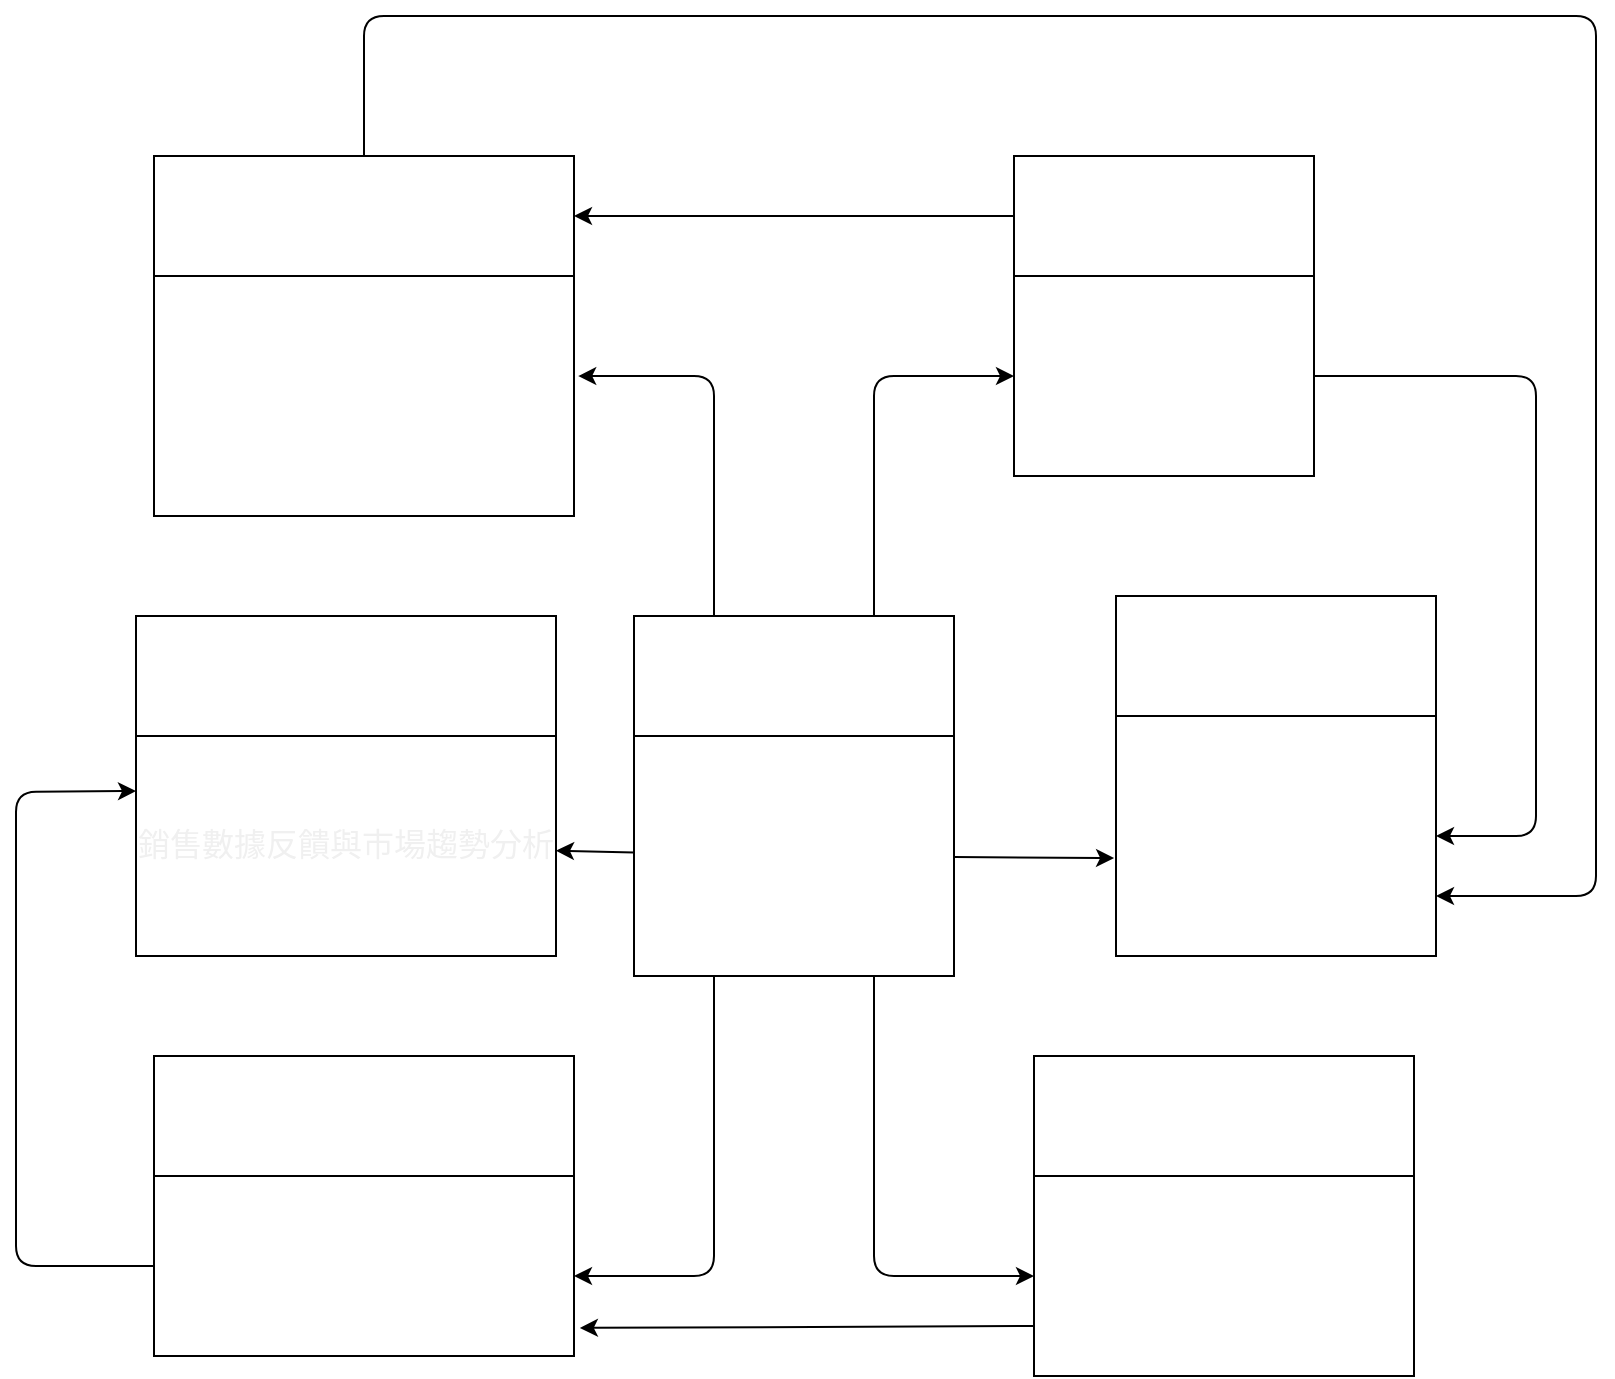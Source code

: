 <mxfile>
    <diagram id="B-G2HXNeeu_eZ5Rx-oCL" name="第1頁">
        <mxGraphModel dx="1216" dy="710" grid="1" gridSize="10" guides="1" tooltips="1" connect="1" arrows="1" fold="1" page="1" pageScale="1" pageWidth="827" pageHeight="1169" math="0" shadow="0">
            <root>
                <mxCell id="0"/>
                <mxCell id="1" parent="0"/>
                <mxCell id="41" style="edgeStyle=none;html=1;entryX=0;entryY=0;entryDx=0;entryDy=0;fontSize=16;fontColor=#FFFFFF;" edge="1" parent="1" source="5" target="6">
                    <mxGeometry relative="1" as="geometry"/>
                </mxCell>
                <mxCell id="5" value="&lt;font style=&quot;font-size: 16px;&quot;&gt;代銷管理者&lt;/font&gt;" style="rounded=0;whiteSpace=wrap;html=1;fillColor=none;fontColor=#FFFFFF;" vertex="1" parent="1">
                    <mxGeometry x="79" y="130" width="210" height="60" as="geometry"/>
                </mxCell>
                <mxCell id="45" style="edgeStyle=none;html=1;entryX=1;entryY=0.75;entryDx=0;entryDy=0;fontSize=16;fontColor=#FFFFFF;exitX=0.5;exitY=0;exitDx=0;exitDy=0;" edge="1" parent="1" source="5" target="24">
                    <mxGeometry relative="1" as="geometry">
                        <Array as="points">
                            <mxPoint x="184" y="60"/>
                            <mxPoint x="800" y="60"/>
                            <mxPoint x="800" y="500"/>
                        </Array>
                    </mxGeometry>
                </mxCell>
                <mxCell id="6" value="&lt;font style=&quot;font-size: 16px;&quot;&gt;代銷分配通知&lt;br&gt;申請審核與代銷分配決策&lt;br&gt;市場需求與供給分析&lt;/font&gt;" style="rounded=0;whiteSpace=wrap;html=1;fillColor=none;fontColor=#FFFFFF;" vertex="1" parent="1">
                    <mxGeometry x="79" y="190" width="210" height="120" as="geometry"/>
                </mxCell>
                <mxCell id="19" value="&lt;font style=&quot;font-size: 16px;&quot;&gt;房地產買賣市場&lt;/font&gt;" style="rounded=0;whiteSpace=wrap;html=1;fillColor=none;fontColor=#FFFFFF;" vertex="1" parent="1">
                    <mxGeometry x="70" y="360" width="210" height="60" as="geometry"/>
                </mxCell>
                <mxCell id="20" value="&lt;br&gt;&lt;table style=&quot;color: rgb(240, 240, 240); border-collapse: collapse; margin-bottom: 16px; margin-top: 0px; border-spacing: 0px; display: block; width: max-content; max-width: 100%; overflow: auto; position: relative; font-family: -apple-system, BlinkMacSystemFont, &amp;quot;Segoe UI&amp;quot;, &amp;quot;Noto Sans&amp;quot;, Helvetica, Arial, sans-serif, &amp;quot;Apple Color Emoji&amp;quot;, &amp;quot;Segoe UI Emoji&amp;quot;; font-size: 16px; text-align: start;&quot; dir=&quot;auto&quot; class=&quot;code-line&quot; data-line=&quot;0&quot;&gt;&lt;tbody style=&quot;position: relative;&quot; dir=&quot;auto&quot; class=&quot;code-line&quot; data-line=&quot;2&quot;&gt;&lt;tr style=&quot;border-top: 1px solid var(--color-border-muted); background-color: var(--color-canvas-subtle); position: relative;&quot; dir=&quot;auto&quot; class=&quot;code-line&quot; data-line=&quot;7&quot;&gt;&lt;td style=&quot;border: 1px solid var(--color-border-default); padding: 6px 13px;&quot;&gt;&lt;font color=&quot;#ffffff&quot;&gt;市場需求與供給分析&lt;br&gt;&lt;/font&gt;銷售數據反饋與市場趨勢分析&lt;font color=&quot;#ffffff&quot;&gt;&lt;br&gt;&lt;br&gt;&lt;/font&gt;&lt;/td&gt;&lt;/tr&gt;&lt;/tbody&gt;&lt;/table&gt;" style="rounded=0;whiteSpace=wrap;html=1;fillColor=none;fontColor=#FFFFFF;" vertex="1" parent="1">
                    <mxGeometry x="70" y="420" width="210" height="110" as="geometry"/>
                </mxCell>
                <mxCell id="21" value="&lt;font style=&quot;font-size: 16px;&quot;&gt;房地產開發公司&lt;/font&gt;" style="rounded=0;whiteSpace=wrap;html=1;fillColor=none;fontColor=#FFFFFF;" vertex="1" parent="1">
                    <mxGeometry x="79" y="580" width="210" height="60" as="geometry"/>
                </mxCell>
                <mxCell id="44" style="edgeStyle=none;html=1;entryX=0;entryY=0.25;entryDx=0;entryDy=0;fontSize=16;fontColor=#FFFFFF;" edge="1" parent="1" source="22" target="20">
                    <mxGeometry relative="1" as="geometry">
                        <Array as="points">
                            <mxPoint x="10" y="685"/>
                            <mxPoint x="10" y="448"/>
                        </Array>
                    </mxGeometry>
                </mxCell>
                <mxCell id="22" value="&lt;span style=&quot;font-family: -apple-system, BlinkMacSystemFont, &amp;quot;Segoe UI&amp;quot;, &amp;quot;Noto Sans&amp;quot;, Helvetica, Arial, sans-serif, &amp;quot;Apple Color Emoji&amp;quot;, &amp;quot;Segoe UI Emoji&amp;quot;; font-size: 16px; text-align: start;&quot;&gt;市場需求與供給分析&lt;br&gt;&lt;/span&gt;&lt;span style=&quot;font-family: -apple-system, BlinkMacSystemFont, &amp;quot;Segoe UI&amp;quot;, &amp;quot;Noto Sans&amp;quot;, Helvetica, Arial, sans-serif, &amp;quot;Apple Color Emoji&amp;quot;, &amp;quot;Segoe UI Emoji&amp;quot;; font-size: 16px; text-align: start;&quot;&gt;銷售數據反饋與市場趨勢分析&lt;/span&gt;&lt;span style=&quot;font-family: -apple-system, BlinkMacSystemFont, &amp;quot;Segoe UI&amp;quot;, &amp;quot;Noto Sans&amp;quot;, Helvetica, Arial, sans-serif, &amp;quot;Apple Color Emoji&amp;quot;, &amp;quot;Segoe UI Emoji&amp;quot;; font-size: 16px; text-align: start;&quot;&gt;&lt;br&gt;&lt;br&gt;&lt;/span&gt;" style="rounded=0;whiteSpace=wrap;html=1;fillColor=none;fontColor=#FFFFFF;" vertex="1" parent="1">
                    <mxGeometry x="79" y="640" width="210" height="90" as="geometry"/>
                </mxCell>
                <mxCell id="23" value="&lt;font style=&quot;font-size: 16px;&quot;&gt;代銷公司管理者&lt;/font&gt;" style="rounded=0;whiteSpace=wrap;html=1;fillColor=none;fontColor=#FFFFFF;" vertex="1" parent="1">
                    <mxGeometry x="560" y="350" width="160" height="60" as="geometry"/>
                </mxCell>
                <mxCell id="24" value="&lt;span style=&quot;font-family: -apple-system, BlinkMacSystemFont, &amp;quot;Segoe UI&amp;quot;, &amp;quot;Noto Sans&amp;quot;, Helvetica, Arial, sans-serif, &amp;quot;Apple Color Emoji&amp;quot;, &amp;quot;Segoe UI Emoji&amp;quot;; font-size: 16px; text-align: start;&quot;&gt;系統上線及使用培訓&lt;br&gt;&lt;/span&gt;&lt;span style=&quot;font-family: -apple-system, BlinkMacSystemFont, &amp;quot;Segoe UI&amp;quot;, &amp;quot;Noto Sans&amp;quot;, Helvetica, Arial, sans-serif, &amp;quot;Apple Color Emoji&amp;quot;, &amp;quot;Segoe UI Emoji&amp;quot;; font-size: 16px; text-align: start;&quot;&gt;代銷分配通知&lt;/span&gt;&lt;span style=&quot;font-family: -apple-system, BlinkMacSystemFont, &amp;quot;Segoe UI&amp;quot;, &amp;quot;Noto Sans&amp;quot;, Helvetica, Arial, sans-serif, &amp;quot;Apple Color Emoji&amp;quot;, &amp;quot;Segoe UI Emoji&amp;quot;; font-size: 16px; text-align: start;&quot;&gt;&lt;br&gt;&lt;/span&gt;" style="rounded=0;whiteSpace=wrap;html=1;fillColor=none;fontColor=#FFFFFF;" vertex="1" parent="1">
                    <mxGeometry x="560" y="410" width="160" height="120" as="geometry"/>
                </mxCell>
                <mxCell id="40" style="edgeStyle=none;html=1;fontSize=16;fontColor=#FFFFFF;entryX=1;entryY=0.5;entryDx=0;entryDy=0;" edge="1" parent="1" source="25" target="5">
                    <mxGeometry relative="1" as="geometry">
                        <mxPoint x="300" y="160" as="targetPoint"/>
                    </mxGeometry>
                </mxCell>
                <mxCell id="25" value="&lt;font style=&quot;font-size: 16px;&quot;&gt;現場即時參觀買家&lt;/font&gt;" style="rounded=0;whiteSpace=wrap;html=1;fillColor=none;fontColor=#FFFFFF;" vertex="1" parent="1">
                    <mxGeometry x="509" y="130" width="150" height="60" as="geometry"/>
                </mxCell>
                <mxCell id="43" style="edgeStyle=none;html=1;entryX=1;entryY=0.5;entryDx=0;entryDy=0;fontSize=16;fontColor=#FFFFFF;" edge="1" parent="1" source="26" target="24">
                    <mxGeometry relative="1" as="geometry">
                        <Array as="points">
                            <mxPoint x="770" y="240"/>
                            <mxPoint x="770" y="470"/>
                        </Array>
                    </mxGeometry>
                </mxCell>
                <mxCell id="26" value="&lt;span style=&quot;font-family: -apple-system, BlinkMacSystemFont, &amp;quot;Segoe UI&amp;quot;, &amp;quot;Noto Sans&amp;quot;, Helvetica, Arial, sans-serif, &amp;quot;Apple Color Emoji&amp;quot;, &amp;quot;Segoe UI Emoji&amp;quot;; font-size: 16px; text-align: start;&quot;&gt;預約成功/失敗通知&lt;br&gt;&lt;/span&gt;&lt;span style=&quot;font-family: -apple-system, BlinkMacSystemFont, &amp;quot;Segoe UI&amp;quot;, &amp;quot;Noto Sans&amp;quot;, Helvetica, Arial, sans-serif, &amp;quot;Apple Color Emoji&amp;quot;, &amp;quot;Segoe UI Emoji&amp;quot;; font-size: 16px; text-align: start;&quot;&gt;代銷分配通知&lt;/span&gt;&lt;span style=&quot;font-family: -apple-system, BlinkMacSystemFont, &amp;quot;Segoe UI&amp;quot;, &amp;quot;Noto Sans&amp;quot;, Helvetica, Arial, sans-serif, &amp;quot;Apple Color Emoji&amp;quot;, &amp;quot;Segoe UI Emoji&amp;quot;; font-size: 16px; text-align: start;&quot;&gt;&lt;br&gt;&lt;/span&gt;" style="rounded=0;whiteSpace=wrap;html=1;fillColor=none;fontColor=#FFFFFF;" vertex="1" parent="1">
                    <mxGeometry x="509" y="190" width="150" height="100" as="geometry"/>
                </mxCell>
                <mxCell id="27" value="&lt;font style=&quot;font-size: 16px;&quot;&gt;軟體設計師&lt;/font&gt;" style="rounded=0;whiteSpace=wrap;html=1;fillColor=none;fontColor=#FFFFFF;" vertex="1" parent="1">
                    <mxGeometry x="519" y="580" width="190" height="60" as="geometry"/>
                </mxCell>
                <mxCell id="42" style="edgeStyle=none;html=1;exitX=0;exitY=0.75;exitDx=0;exitDy=0;entryX=1.014;entryY=0.844;entryDx=0;entryDy=0;entryPerimeter=0;fontSize=16;fontColor=#FFFFFF;" edge="1" parent="1" source="28" target="22">
                    <mxGeometry relative="1" as="geometry"/>
                </mxCell>
                <mxCell id="28" value="&lt;span style=&quot;font-family: -apple-system, BlinkMacSystemFont, &amp;quot;Segoe UI&amp;quot;, &amp;quot;Noto Sans&amp;quot;, Helvetica, Arial, sans-serif, &amp;quot;Apple Color Emoji&amp;quot;, &amp;quot;Segoe UI Emoji&amp;quot;; font-size: 16px; text-align: start;&quot;&gt;系統開發與更新維護&lt;br&gt;&lt;/span&gt;&lt;span style=&quot;font-family: -apple-system, BlinkMacSystemFont, &amp;quot;Segoe UI&amp;quot;, &amp;quot;Noto Sans&amp;quot;, Helvetica, Arial, sans-serif, &amp;quot;Apple Color Emoji&amp;quot;, &amp;quot;Segoe UI Emoji&amp;quot;; font-size: 16px; text-align: start;&quot;&gt;系統上線及使用培訓&lt;/span&gt;&lt;span style=&quot;font-family: -apple-system, BlinkMacSystemFont, &amp;quot;Segoe UI&amp;quot;, &amp;quot;Noto Sans&amp;quot;, Helvetica, Arial, sans-serif, &amp;quot;Apple Color Emoji&amp;quot;, &amp;quot;Segoe UI Emoji&amp;quot;; font-size: 16px; text-align: start;&quot;&gt;&lt;br&gt;&lt;/span&gt;" style="rounded=0;whiteSpace=wrap;html=1;fillColor=none;fontColor=#FFFFFF;" vertex="1" parent="1">
                    <mxGeometry x="519" y="640" width="190" height="100" as="geometry"/>
                </mxCell>
                <mxCell id="36" style="edgeStyle=none;html=1;exitX=0.25;exitY=0;exitDx=0;exitDy=0;fontSize=16;fontColor=#FFFFFF;entryX=1.01;entryY=0.417;entryDx=0;entryDy=0;entryPerimeter=0;" edge="1" parent="1" source="29" target="6">
                    <mxGeometry relative="1" as="geometry">
                        <mxPoint x="359" y="150" as="targetPoint"/>
                        <Array as="points">
                            <mxPoint x="359" y="240"/>
                        </Array>
                    </mxGeometry>
                </mxCell>
                <mxCell id="37" style="edgeStyle=none;html=1;exitX=0.75;exitY=0;exitDx=0;exitDy=0;entryX=0;entryY=0.5;entryDx=0;entryDy=0;fontSize=16;fontColor=#FFFFFF;" edge="1" parent="1" source="29" target="26">
                    <mxGeometry relative="1" as="geometry">
                        <Array as="points">
                            <mxPoint x="439" y="240"/>
                        </Array>
                    </mxGeometry>
                </mxCell>
                <mxCell id="29" value="&lt;font style=&quot;font-size: 16px;&quot;&gt;預約型買家&lt;/font&gt;" style="rounded=0;whiteSpace=wrap;html=1;fillColor=none;fontColor=#FFFFFF;" vertex="1" parent="1">
                    <mxGeometry x="319" y="360" width="160" height="60" as="geometry"/>
                </mxCell>
                <mxCell id="34" style="edgeStyle=none;html=1;exitX=0.75;exitY=1;exitDx=0;exitDy=0;fontSize=16;fontColor=#FFFFFF;entryX=0;entryY=0.5;entryDx=0;entryDy=0;" edge="1" parent="1" source="30" target="28">
                    <mxGeometry relative="1" as="geometry">
                        <mxPoint x="439" y="770" as="targetPoint"/>
                        <Array as="points">
                            <mxPoint x="439" y="690"/>
                        </Array>
                    </mxGeometry>
                </mxCell>
                <mxCell id="35" style="edgeStyle=none;html=1;exitX=0.25;exitY=1;exitDx=0;exitDy=0;fontSize=16;fontColor=#FFFFFF;" edge="1" parent="1" source="30">
                    <mxGeometry relative="1" as="geometry">
                        <mxPoint x="289" y="690" as="targetPoint"/>
                        <Array as="points">
                            <mxPoint x="359" y="690"/>
                        </Array>
                    </mxGeometry>
                </mxCell>
                <mxCell id="38" style="edgeStyle=none;html=1;fontSize=16;fontColor=#FFFFFF;entryX=-0.006;entryY=0.592;entryDx=0;entryDy=0;entryPerimeter=0;" edge="1" parent="1" source="30" target="24">
                    <mxGeometry relative="1" as="geometry"/>
                </mxCell>
                <mxCell id="39" style="edgeStyle=none;html=1;fontSize=16;fontColor=#FFFFFF;" edge="1" parent="1" source="30" target="20">
                    <mxGeometry relative="1" as="geometry"/>
                </mxCell>
                <mxCell id="30" value="&lt;span style=&quot;font-family: -apple-system, BlinkMacSystemFont, &amp;quot;Segoe UI&amp;quot;, &amp;quot;Noto Sans&amp;quot;, Helvetica, Arial, sans-serif, &amp;quot;Apple Color Emoji&amp;quot;, &amp;quot;Segoe UI Emoji&amp;quot;; font-size: 16px; text-align: start;&quot;&gt;預約成功/失敗通知&lt;br&gt;&lt;/span&gt;&lt;span style=&quot;font-family: -apple-system, BlinkMacSystemFont, &amp;quot;Segoe UI&amp;quot;, &amp;quot;Noto Sans&amp;quot;, Helvetica, Arial, sans-serif, &amp;quot;Apple Color Emoji&amp;quot;, &amp;quot;Segoe UI Emoji&amp;quot;; font-size: 16px; text-align: start;&quot;&gt;代銷分配通知&lt;/span&gt;&lt;span style=&quot;font-family: -apple-system, BlinkMacSystemFont, &amp;quot;Segoe UI&amp;quot;, &amp;quot;Noto Sans&amp;quot;, Helvetica, Arial, sans-serif, &amp;quot;Apple Color Emoji&amp;quot;, &amp;quot;Segoe UI Emoji&amp;quot;; font-size: 16px; text-align: start;&quot;&gt;&lt;br&gt;&lt;/span&gt;" style="rounded=0;whiteSpace=wrap;html=1;fillColor=none;fontColor=#FFFFFF;" vertex="1" parent="1">
                    <mxGeometry x="319" y="420" width="160" height="120" as="geometry"/>
                </mxCell>
            </root>
        </mxGraphModel>
    </diagram>
</mxfile>